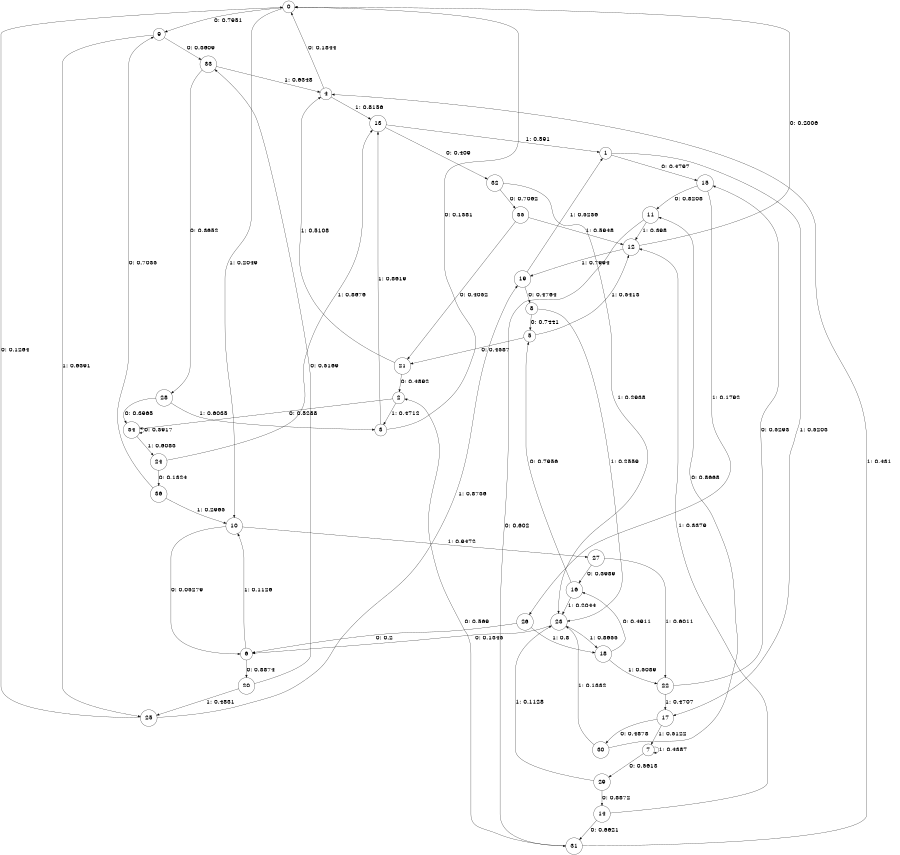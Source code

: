 digraph "ch1randomL7" {
size = "6,8.5";
ratio = "fill";
node [shape = circle];
node [fontsize = 24];
edge [fontsize = 24];
0 -> 9 [label = "0: 0.7951   "];
0 -> 10 [label = "1: 0.2049   "];
1 -> 15 [label = "0: 0.4797   "];
1 -> 17 [label = "1: 0.5203   "];
2 -> 34 [label = "0: 0.5288   "];
2 -> 3 [label = "1: 0.4712   "];
3 -> 0 [label = "0: 0.1381   "];
3 -> 13 [label = "1: 0.8619   "];
4 -> 0 [label = "0: 0.1844   "];
4 -> 13 [label = "1: 0.8156   "];
5 -> 21 [label = "0: 0.4587   "];
5 -> 12 [label = "1: 0.5413   "];
6 -> 20 [label = "0: 0.8874   "];
6 -> 10 [label = "1: 0.1126   "];
7 -> 29 [label = "0: 0.5613   "];
7 -> 7 [label = "1: 0.4387   "];
8 -> 5 [label = "0: 0.7441   "];
8 -> 23 [label = "1: 0.2559   "];
9 -> 33 [label = "0: 0.3609   "];
9 -> 25 [label = "1: 0.6391   "];
10 -> 6 [label = "0: 0.05279  "];
10 -> 27 [label = "1: 0.9472   "];
11 -> 31 [label = "0: 0.602    "];
11 -> 12 [label = "1: 0.398    "];
12 -> 0 [label = "0: 0.2006   "];
12 -> 19 [label = "1: 0.7994   "];
13 -> 32 [label = "0: 0.409    "];
13 -> 1 [label = "1: 0.591    "];
14 -> 31 [label = "0: 0.6621   "];
14 -> 12 [label = "1: 0.3379   "];
15 -> 11 [label = "0: 0.8208   "];
15 -> 26 [label = "1: 0.1792   "];
16 -> 5 [label = "0: 0.7956   "];
16 -> 23 [label = "1: 0.2044   "];
17 -> 30 [label = "0: 0.4878   "];
17 -> 7 [label = "1: 0.5122   "];
18 -> 16 [label = "0: 0.4911   "];
18 -> 22 [label = "1: 0.5089   "];
19 -> 8 [label = "0: 0.4764   "];
19 -> 1 [label = "1: 0.5236   "];
20 -> 33 [label = "0: 0.5169   "];
20 -> 25 [label = "1: 0.4831   "];
21 -> 2 [label = "0: 0.4892   "];
21 -> 4 [label = "1: 0.5108   "];
22 -> 15 [label = "0: 0.5293   "];
22 -> 17 [label = "1: 0.4707   "];
23 -> 6 [label = "0: 0.1345   "];
23 -> 18 [label = "1: 0.8655   "];
24 -> 36 [label = "0: 0.1324   "];
24 -> 13 [label = "1: 0.8676   "];
25 -> 0 [label = "0: 0.1264   "];
25 -> 19 [label = "1: 0.8736   "];
26 -> 6 [label = "0: 0.2      "];
26 -> 18 [label = "1: 0.8      "];
27 -> 16 [label = "0: 0.3989   "];
27 -> 22 [label = "1: 0.6011   "];
28 -> 34 [label = "0: 0.3965   "];
28 -> 3 [label = "1: 0.6035   "];
29 -> 14 [label = "0: 0.8872   "];
29 -> 23 [label = "1: 0.1128   "];
30 -> 11 [label = "0: 0.8668   "];
30 -> 23 [label = "1: 0.1332   "];
31 -> 2 [label = "0: 0.569    "];
31 -> 4 [label = "1: 0.431    "];
32 -> 35 [label = "0: 0.7062   "];
32 -> 23 [label = "1: 0.2938   "];
33 -> 28 [label = "0: 0.3652   "];
33 -> 4 [label = "1: 0.6348   "];
34 -> 34 [label = "0: 0.3917   "];
34 -> 24 [label = "1: 0.6083   "];
35 -> 21 [label = "0: 0.4052   "];
35 -> 12 [label = "1: 0.5948   "];
36 -> 9 [label = "0: 0.7035   "];
36 -> 10 [label = "1: 0.2965   "];
}